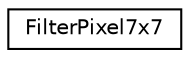digraph "Graphical Class Hierarchy"
{
  edge [fontname="Helvetica",fontsize="10",labelfontname="Helvetica",labelfontsize="10"];
  node [fontname="Helvetica",fontsize="10",shape=record];
  rankdir="LR";
  Node1 [label="FilterPixel7x7",height=0.2,width=0.4,color="black", fillcolor="white", style="filled",URL="$struct_filter_pixel7x7.html"];
}
